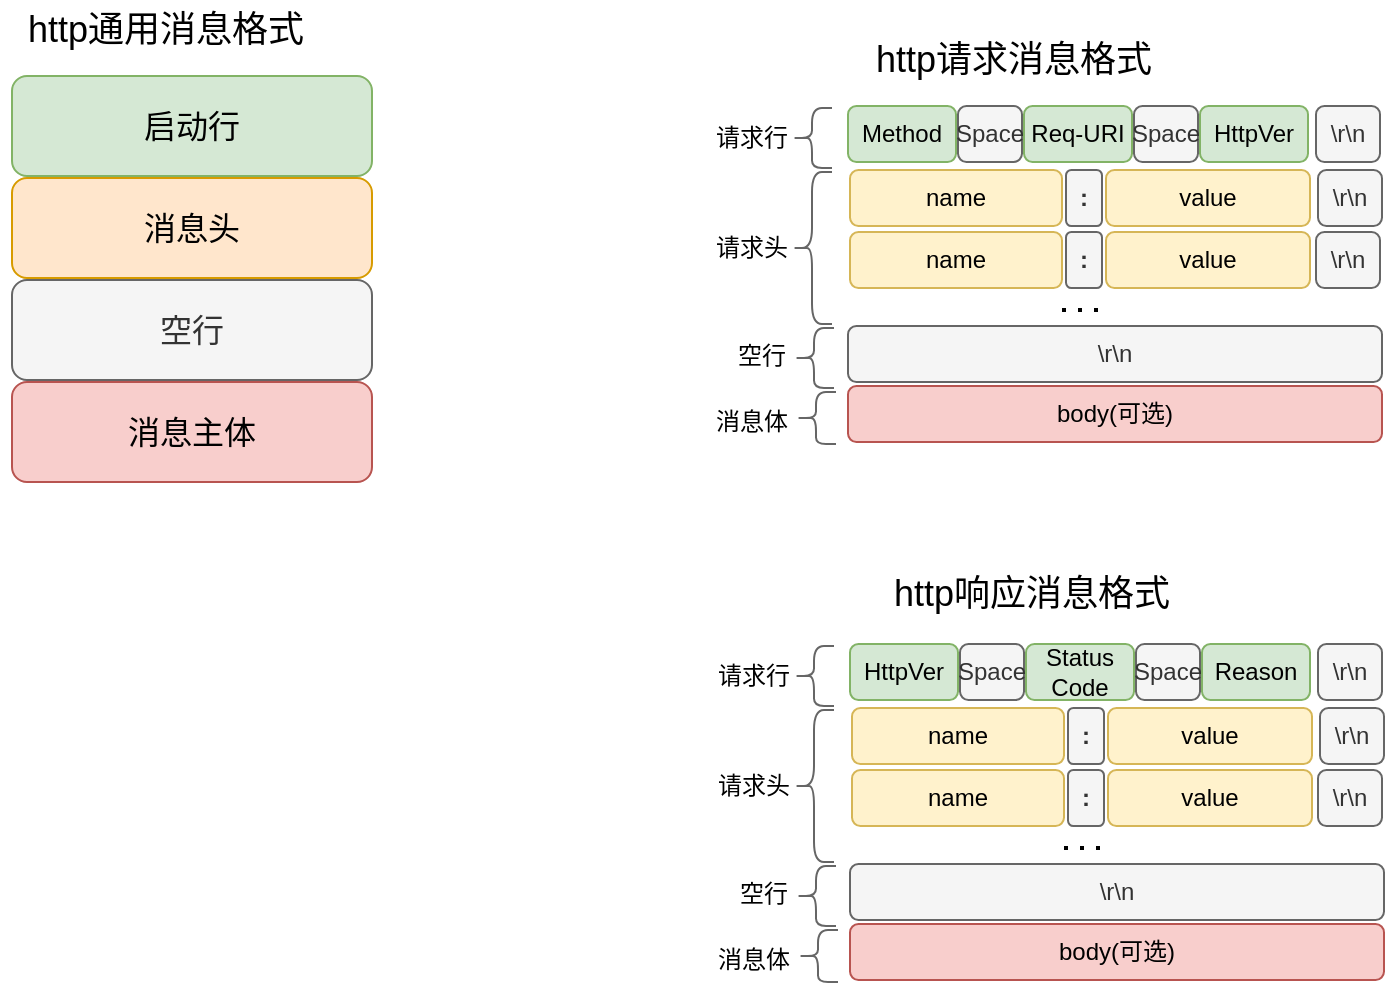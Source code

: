 <mxfile version="26.1.0">
  <diagram name="第 1 页" id="XchaJg4QUuztKgwZL8rj">
    <mxGraphModel dx="868" dy="657" grid="0" gridSize="10" guides="1" tooltips="1" connect="1" arrows="1" fold="1" page="1" pageScale="1" pageWidth="827" pageHeight="1169" math="0" shadow="0">
      <root>
        <mxCell id="0" />
        <mxCell id="1" parent="0" />
        <mxCell id="gVpWwuIYfs0jvD3xBLhP-2" value="&lt;font style=&quot;font-size: 16px;&quot;&gt;启动行&lt;/font&gt;" style="rounded=1;whiteSpace=wrap;html=1;fillColor=#d5e8d4;strokeColor=#82b366;" vertex="1" parent="1">
          <mxGeometry x="106" y="332" width="180" height="50" as="geometry" />
        </mxCell>
        <mxCell id="gVpWwuIYfs0jvD3xBLhP-3" value="&lt;font style=&quot;font-size: 16px;&quot;&gt;消息头&lt;/font&gt;" style="rounded=1;whiteSpace=wrap;html=1;fillColor=#ffe6cc;strokeColor=#d79b00;" vertex="1" parent="1">
          <mxGeometry x="106" y="383" width="180" height="50" as="geometry" />
        </mxCell>
        <mxCell id="gVpWwuIYfs0jvD3xBLhP-4" value="&lt;font style=&quot;font-size: 16px;&quot;&gt;空行&lt;/font&gt;" style="rounded=1;whiteSpace=wrap;html=1;fillColor=#f5f5f5;fontColor=#333333;strokeColor=#666666;" vertex="1" parent="1">
          <mxGeometry x="106" y="434" width="180" height="50" as="geometry" />
        </mxCell>
        <mxCell id="gVpWwuIYfs0jvD3xBLhP-5" value="&lt;font style=&quot;font-size: 16px;&quot;&gt;消息主体&lt;/font&gt;" style="rounded=1;whiteSpace=wrap;html=1;fillColor=#f8cecc;strokeColor=#b85450;" vertex="1" parent="1">
          <mxGeometry x="106" y="485" width="180" height="50" as="geometry" />
        </mxCell>
        <mxCell id="gVpWwuIYfs0jvD3xBLhP-7" value="&lt;font style=&quot;font-size: 18px;&quot;&gt;http通用消息格式&lt;/font&gt;" style="text;html=1;align=center;verticalAlign=middle;whiteSpace=wrap;rounded=0;" vertex="1" parent="1">
          <mxGeometry x="100" y="294" width="166" height="30" as="geometry" />
        </mxCell>
        <mxCell id="gVpWwuIYfs0jvD3xBLhP-8" value="&lt;font style=&quot;font-size: 18px;&quot;&gt;http请求消息格式&lt;/font&gt;" style="text;html=1;align=center;verticalAlign=middle;whiteSpace=wrap;rounded=0;" vertex="1" parent="1">
          <mxGeometry x="524" y="309" width="166" height="30" as="geometry" />
        </mxCell>
        <mxCell id="gVpWwuIYfs0jvD3xBLhP-9" value="&lt;font style=&quot;font-size: 18px;&quot;&gt;http响应消息格式&lt;/font&gt;" style="text;html=1;align=center;verticalAlign=middle;whiteSpace=wrap;rounded=0;" vertex="1" parent="1">
          <mxGeometry x="533" y="576" width="166" height="30" as="geometry" />
        </mxCell>
        <mxCell id="gVpWwuIYfs0jvD3xBLhP-10" value="Method" style="rounded=1;whiteSpace=wrap;html=1;fillColor=#d5e8d4;strokeColor=#82b366;" vertex="1" parent="1">
          <mxGeometry x="524" y="347" width="54" height="28" as="geometry" />
        </mxCell>
        <mxCell id="gVpWwuIYfs0jvD3xBLhP-11" value="Space" style="rounded=1;whiteSpace=wrap;html=1;fillColor=#f5f5f5;fontColor=#333333;strokeColor=#666666;" vertex="1" parent="1">
          <mxGeometry x="579" y="347" width="32" height="28" as="geometry" />
        </mxCell>
        <mxCell id="gVpWwuIYfs0jvD3xBLhP-12" value="Req-URI" style="rounded=1;whiteSpace=wrap;html=1;fillColor=#d5e8d4;strokeColor=#82b366;" vertex="1" parent="1">
          <mxGeometry x="612" y="347" width="54" height="28" as="geometry" />
        </mxCell>
        <mxCell id="gVpWwuIYfs0jvD3xBLhP-13" value="Space" style="rounded=1;whiteSpace=wrap;html=1;fillColor=#f5f5f5;fontColor=#333333;strokeColor=#666666;" vertex="1" parent="1">
          <mxGeometry x="667" y="347" width="32" height="28" as="geometry" />
        </mxCell>
        <mxCell id="gVpWwuIYfs0jvD3xBLhP-14" value="HttpVer" style="rounded=1;whiteSpace=wrap;html=1;fillColor=#d5e8d4;strokeColor=#82b366;" vertex="1" parent="1">
          <mxGeometry x="700" y="347" width="54" height="28" as="geometry" />
        </mxCell>
        <mxCell id="gVpWwuIYfs0jvD3xBLhP-15" value="\r\n" style="rounded=1;whiteSpace=wrap;html=1;fillColor=#f5f5f5;fontColor=#333333;strokeColor=#666666;" vertex="1" parent="1">
          <mxGeometry x="758" y="347" width="32" height="28" as="geometry" />
        </mxCell>
        <mxCell id="gVpWwuIYfs0jvD3xBLhP-16" value="name" style="rounded=1;whiteSpace=wrap;html=1;fillColor=#fff2cc;strokeColor=#d6b656;" vertex="1" parent="1">
          <mxGeometry x="525" y="379" width="106" height="28" as="geometry" />
        </mxCell>
        <mxCell id="gVpWwuIYfs0jvD3xBLhP-17" value="&lt;b&gt;:&lt;/b&gt;" style="rounded=1;whiteSpace=wrap;html=1;fillColor=#f5f5f5;fontColor=#333333;strokeColor=#666666;" vertex="1" parent="1">
          <mxGeometry x="633" y="379" width="18" height="28" as="geometry" />
        </mxCell>
        <mxCell id="gVpWwuIYfs0jvD3xBLhP-18" value="value" style="rounded=1;whiteSpace=wrap;html=1;fillColor=#fff2cc;strokeColor=#d6b656;" vertex="1" parent="1">
          <mxGeometry x="653" y="379" width="102" height="28" as="geometry" />
        </mxCell>
        <mxCell id="gVpWwuIYfs0jvD3xBLhP-19" value="\r\n" style="rounded=1;whiteSpace=wrap;html=1;fillColor=#f5f5f5;fontColor=#333333;strokeColor=#666666;" vertex="1" parent="1">
          <mxGeometry x="759" y="379" width="32" height="28" as="geometry" />
        </mxCell>
        <mxCell id="gVpWwuIYfs0jvD3xBLhP-20" value="name" style="rounded=1;whiteSpace=wrap;html=1;fillColor=#fff2cc;strokeColor=#d6b656;" vertex="1" parent="1">
          <mxGeometry x="525" y="410" width="106" height="28" as="geometry" />
        </mxCell>
        <mxCell id="gVpWwuIYfs0jvD3xBLhP-21" value="&lt;b&gt;:&lt;/b&gt;" style="rounded=1;whiteSpace=wrap;html=1;fillColor=#f5f5f5;fontColor=#333333;strokeColor=#666666;" vertex="1" parent="1">
          <mxGeometry x="633" y="410" width="18" height="28" as="geometry" />
        </mxCell>
        <mxCell id="gVpWwuIYfs0jvD3xBLhP-22" value="value" style="rounded=1;whiteSpace=wrap;html=1;fillColor=#fff2cc;strokeColor=#d6b656;" vertex="1" parent="1">
          <mxGeometry x="653" y="410" width="102" height="28" as="geometry" />
        </mxCell>
        <mxCell id="gVpWwuIYfs0jvD3xBLhP-23" value="\r\n" style="rounded=1;whiteSpace=wrap;html=1;fillColor=#f5f5f5;fontColor=#333333;strokeColor=#666666;" vertex="1" parent="1">
          <mxGeometry x="758" y="410" width="32" height="28" as="geometry" />
        </mxCell>
        <mxCell id="gVpWwuIYfs0jvD3xBLhP-24" value="\r\n" style="rounded=1;whiteSpace=wrap;html=1;fillColor=#f5f5f5;strokeColor=#666666;fontColor=#333333;" vertex="1" parent="1">
          <mxGeometry x="524" y="457" width="267" height="28" as="geometry" />
        </mxCell>
        <mxCell id="gVpWwuIYfs0jvD3xBLhP-27" value="body(可选)" style="rounded=1;whiteSpace=wrap;html=1;fillColor=#f8cecc;strokeColor=#b85450;" vertex="1" parent="1">
          <mxGeometry x="524" y="487" width="267" height="28" as="geometry" />
        </mxCell>
        <mxCell id="gVpWwuIYfs0jvD3xBLhP-28" value="" style="endArrow=none;dashed=1;html=1;dashPattern=1 3;strokeWidth=2;rounded=0;" edge="1" parent="1">
          <mxGeometry width="50" height="50" relative="1" as="geometry">
            <mxPoint x="631" y="449" as="sourcePoint" />
            <mxPoint x="649" y="449" as="targetPoint" />
          </mxGeometry>
        </mxCell>
        <mxCell id="gVpWwuIYfs0jvD3xBLhP-29" value="" style="shape=curlyBracket;whiteSpace=wrap;html=1;rounded=1;labelPosition=left;verticalLabelPosition=middle;align=right;verticalAlign=middle;fillColor=#f5f5f5;fontColor=#333333;strokeColor=#666666;" vertex="1" parent="1">
          <mxGeometry x="496" y="348" width="20" height="30" as="geometry" />
        </mxCell>
        <mxCell id="gVpWwuIYfs0jvD3xBLhP-30" value="" style="shape=curlyBracket;whiteSpace=wrap;html=1;rounded=1;labelPosition=left;verticalLabelPosition=middle;align=right;verticalAlign=middle;fillColor=#f5f5f5;fontColor=#333333;strokeColor=#666666;" vertex="1" parent="1">
          <mxGeometry x="496" y="380" width="20" height="76" as="geometry" />
        </mxCell>
        <mxCell id="gVpWwuIYfs0jvD3xBLhP-31" value="" style="shape=curlyBracket;whiteSpace=wrap;html=1;rounded=1;labelPosition=left;verticalLabelPosition=middle;align=right;verticalAlign=middle;fillColor=#f5f5f5;fontColor=#333333;strokeColor=#666666;" vertex="1" parent="1">
          <mxGeometry x="497" y="458" width="20" height="30" as="geometry" />
        </mxCell>
        <mxCell id="gVpWwuIYfs0jvD3xBLhP-32" value="" style="shape=curlyBracket;whiteSpace=wrap;html=1;rounded=1;labelPosition=left;verticalLabelPosition=middle;align=right;verticalAlign=middle;fillColor=#f5f5f5;fontColor=#333333;strokeColor=#666666;" vertex="1" parent="1">
          <mxGeometry x="498" y="490" width="20" height="26" as="geometry" />
        </mxCell>
        <mxCell id="gVpWwuIYfs0jvD3xBLhP-33" value="请求行" style="text;html=1;align=center;verticalAlign=middle;whiteSpace=wrap;rounded=0;" vertex="1" parent="1">
          <mxGeometry x="446" y="348" width="60" height="30" as="geometry" />
        </mxCell>
        <mxCell id="gVpWwuIYfs0jvD3xBLhP-34" value="请求头" style="text;html=1;align=center;verticalAlign=middle;whiteSpace=wrap;rounded=0;" vertex="1" parent="1">
          <mxGeometry x="446" y="403" width="60" height="30" as="geometry" />
        </mxCell>
        <mxCell id="gVpWwuIYfs0jvD3xBLhP-35" value="空行" style="text;html=1;align=center;verticalAlign=middle;whiteSpace=wrap;rounded=0;" vertex="1" parent="1">
          <mxGeometry x="451" y="457" width="60" height="30" as="geometry" />
        </mxCell>
        <mxCell id="gVpWwuIYfs0jvD3xBLhP-36" value="消息体" style="text;html=1;align=center;verticalAlign=middle;whiteSpace=wrap;rounded=0;" vertex="1" parent="1">
          <mxGeometry x="446" y="490" width="60" height="30" as="geometry" />
        </mxCell>
        <mxCell id="gVpWwuIYfs0jvD3xBLhP-62" value="HttpVer" style="rounded=1;whiteSpace=wrap;html=1;fillColor=#d5e8d4;strokeColor=#82b366;" vertex="1" parent="1">
          <mxGeometry x="525" y="616" width="54" height="28" as="geometry" />
        </mxCell>
        <mxCell id="gVpWwuIYfs0jvD3xBLhP-63" value="Space" style="rounded=1;whiteSpace=wrap;html=1;fillColor=#f5f5f5;fontColor=#333333;strokeColor=#666666;" vertex="1" parent="1">
          <mxGeometry x="580" y="616" width="32" height="28" as="geometry" />
        </mxCell>
        <mxCell id="gVpWwuIYfs0jvD3xBLhP-64" value="Status Code" style="rounded=1;whiteSpace=wrap;html=1;fillColor=#d5e8d4;strokeColor=#82b366;" vertex="1" parent="1">
          <mxGeometry x="613" y="616" width="54" height="28" as="geometry" />
        </mxCell>
        <mxCell id="gVpWwuIYfs0jvD3xBLhP-65" value="Space" style="rounded=1;whiteSpace=wrap;html=1;fillColor=#f5f5f5;fontColor=#333333;strokeColor=#666666;" vertex="1" parent="1">
          <mxGeometry x="668" y="616" width="32" height="28" as="geometry" />
        </mxCell>
        <mxCell id="gVpWwuIYfs0jvD3xBLhP-66" value="Reason" style="rounded=1;whiteSpace=wrap;html=1;fillColor=#d5e8d4;strokeColor=#82b366;" vertex="1" parent="1">
          <mxGeometry x="701" y="616" width="54" height="28" as="geometry" />
        </mxCell>
        <mxCell id="gVpWwuIYfs0jvD3xBLhP-67" value="\r\n" style="rounded=1;whiteSpace=wrap;html=1;fillColor=#f5f5f5;fontColor=#333333;strokeColor=#666666;" vertex="1" parent="1">
          <mxGeometry x="759" y="616" width="32" height="28" as="geometry" />
        </mxCell>
        <mxCell id="gVpWwuIYfs0jvD3xBLhP-68" value="name" style="rounded=1;whiteSpace=wrap;html=1;fillColor=#fff2cc;strokeColor=#d6b656;" vertex="1" parent="1">
          <mxGeometry x="526" y="648" width="106" height="28" as="geometry" />
        </mxCell>
        <mxCell id="gVpWwuIYfs0jvD3xBLhP-69" value="&lt;b&gt;:&lt;/b&gt;" style="rounded=1;whiteSpace=wrap;html=1;fillColor=#f5f5f5;fontColor=#333333;strokeColor=#666666;" vertex="1" parent="1">
          <mxGeometry x="634" y="648" width="18" height="28" as="geometry" />
        </mxCell>
        <mxCell id="gVpWwuIYfs0jvD3xBLhP-70" value="value" style="rounded=1;whiteSpace=wrap;html=1;fillColor=#fff2cc;strokeColor=#d6b656;" vertex="1" parent="1">
          <mxGeometry x="654" y="648" width="102" height="28" as="geometry" />
        </mxCell>
        <mxCell id="gVpWwuIYfs0jvD3xBLhP-71" value="\r\n" style="rounded=1;whiteSpace=wrap;html=1;fillColor=#f5f5f5;fontColor=#333333;strokeColor=#666666;" vertex="1" parent="1">
          <mxGeometry x="760" y="648" width="32" height="28" as="geometry" />
        </mxCell>
        <mxCell id="gVpWwuIYfs0jvD3xBLhP-72" value="name" style="rounded=1;whiteSpace=wrap;html=1;fillColor=#fff2cc;strokeColor=#d6b656;" vertex="1" parent="1">
          <mxGeometry x="526" y="679" width="106" height="28" as="geometry" />
        </mxCell>
        <mxCell id="gVpWwuIYfs0jvD3xBLhP-73" value="&lt;b&gt;:&lt;/b&gt;" style="rounded=1;whiteSpace=wrap;html=1;fillColor=#f5f5f5;fontColor=#333333;strokeColor=#666666;" vertex="1" parent="1">
          <mxGeometry x="634" y="679" width="18" height="28" as="geometry" />
        </mxCell>
        <mxCell id="gVpWwuIYfs0jvD3xBLhP-74" value="value" style="rounded=1;whiteSpace=wrap;html=1;fillColor=#fff2cc;strokeColor=#d6b656;" vertex="1" parent="1">
          <mxGeometry x="654" y="679" width="102" height="28" as="geometry" />
        </mxCell>
        <mxCell id="gVpWwuIYfs0jvD3xBLhP-75" value="\r\n" style="rounded=1;whiteSpace=wrap;html=1;fillColor=#f5f5f5;fontColor=#333333;strokeColor=#666666;" vertex="1" parent="1">
          <mxGeometry x="759" y="679" width="32" height="28" as="geometry" />
        </mxCell>
        <mxCell id="gVpWwuIYfs0jvD3xBLhP-76" value="\r\n" style="rounded=1;whiteSpace=wrap;html=1;fillColor=#f5f5f5;strokeColor=#666666;fontColor=#333333;" vertex="1" parent="1">
          <mxGeometry x="525" y="726" width="267" height="28" as="geometry" />
        </mxCell>
        <mxCell id="gVpWwuIYfs0jvD3xBLhP-77" value="body(可选)" style="rounded=1;whiteSpace=wrap;html=1;fillColor=#f8cecc;strokeColor=#b85450;" vertex="1" parent="1">
          <mxGeometry x="525" y="756" width="267" height="28" as="geometry" />
        </mxCell>
        <mxCell id="gVpWwuIYfs0jvD3xBLhP-78" value="" style="endArrow=none;dashed=1;html=1;dashPattern=1 3;strokeWidth=2;rounded=0;" edge="1" parent="1">
          <mxGeometry width="50" height="50" relative="1" as="geometry">
            <mxPoint x="632" y="718" as="sourcePoint" />
            <mxPoint x="650" y="718" as="targetPoint" />
          </mxGeometry>
        </mxCell>
        <mxCell id="gVpWwuIYfs0jvD3xBLhP-79" value="" style="shape=curlyBracket;whiteSpace=wrap;html=1;rounded=1;labelPosition=left;verticalLabelPosition=middle;align=right;verticalAlign=middle;fillColor=#f5f5f5;fontColor=#333333;strokeColor=#666666;" vertex="1" parent="1">
          <mxGeometry x="497" y="617" width="20" height="30" as="geometry" />
        </mxCell>
        <mxCell id="gVpWwuIYfs0jvD3xBLhP-80" value="" style="shape=curlyBracket;whiteSpace=wrap;html=1;rounded=1;labelPosition=left;verticalLabelPosition=middle;align=right;verticalAlign=middle;fillColor=#f5f5f5;fontColor=#333333;strokeColor=#666666;" vertex="1" parent="1">
          <mxGeometry x="497" y="649" width="20" height="76" as="geometry" />
        </mxCell>
        <mxCell id="gVpWwuIYfs0jvD3xBLhP-81" value="" style="shape=curlyBracket;whiteSpace=wrap;html=1;rounded=1;labelPosition=left;verticalLabelPosition=middle;align=right;verticalAlign=middle;fillColor=#f5f5f5;fontColor=#333333;strokeColor=#666666;" vertex="1" parent="1">
          <mxGeometry x="498" y="727" width="20" height="30" as="geometry" />
        </mxCell>
        <mxCell id="gVpWwuIYfs0jvD3xBLhP-82" value="" style="shape=curlyBracket;whiteSpace=wrap;html=1;rounded=1;labelPosition=left;verticalLabelPosition=middle;align=right;verticalAlign=middle;fillColor=#f5f5f5;fontColor=#333333;strokeColor=#666666;" vertex="1" parent="1">
          <mxGeometry x="499" y="759" width="20" height="26" as="geometry" />
        </mxCell>
        <mxCell id="gVpWwuIYfs0jvD3xBLhP-83" value="请求行" style="text;html=1;align=center;verticalAlign=middle;whiteSpace=wrap;rounded=0;" vertex="1" parent="1">
          <mxGeometry x="447" y="617" width="60" height="30" as="geometry" />
        </mxCell>
        <mxCell id="gVpWwuIYfs0jvD3xBLhP-84" value="请求头" style="text;html=1;align=center;verticalAlign=middle;whiteSpace=wrap;rounded=0;" vertex="1" parent="1">
          <mxGeometry x="447" y="672" width="60" height="30" as="geometry" />
        </mxCell>
        <mxCell id="gVpWwuIYfs0jvD3xBLhP-85" value="空行" style="text;html=1;align=center;verticalAlign=middle;whiteSpace=wrap;rounded=0;" vertex="1" parent="1">
          <mxGeometry x="452" y="726" width="60" height="30" as="geometry" />
        </mxCell>
        <mxCell id="gVpWwuIYfs0jvD3xBLhP-86" value="消息体" style="text;html=1;align=center;verticalAlign=middle;whiteSpace=wrap;rounded=0;" vertex="1" parent="1">
          <mxGeometry x="447" y="759" width="60" height="30" as="geometry" />
        </mxCell>
      </root>
    </mxGraphModel>
  </diagram>
</mxfile>
